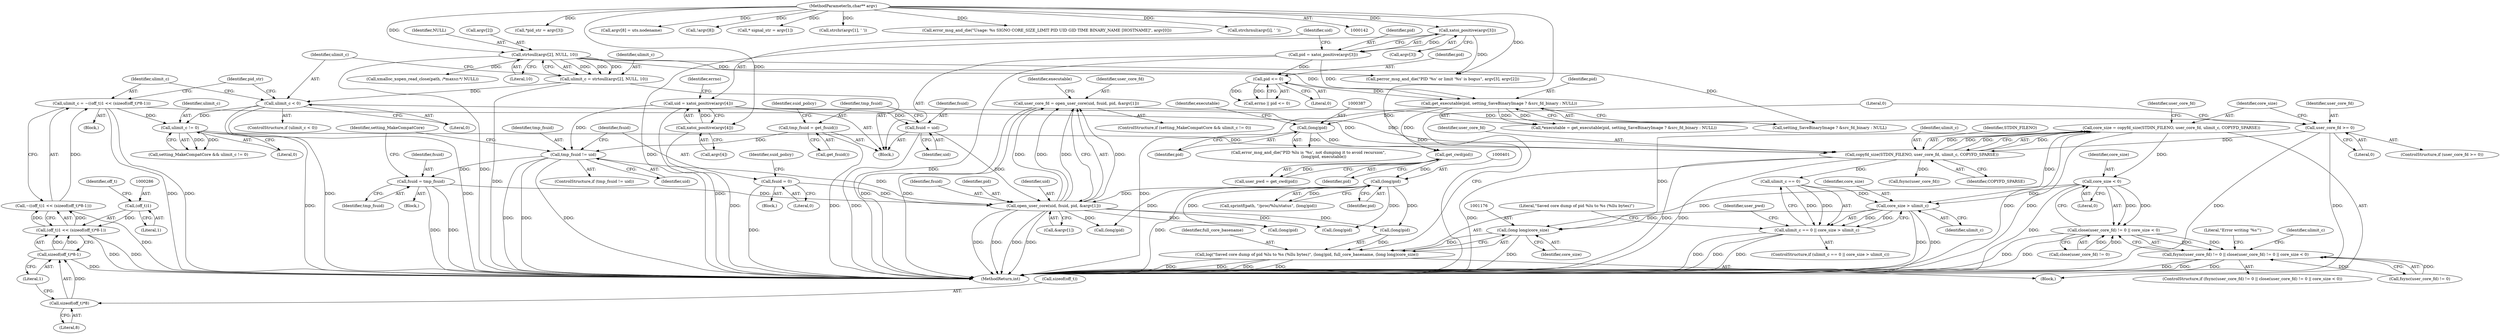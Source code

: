 digraph "0_abrt_17cb66b13997b0159b4253b3f5722db79f476d68@API" {
"1001123" [label="(Call,core_size = copyfd_size(STDIN_FILENO, user_core_fd, ulimit_c, COPYFD_SPARSE))"];
"1001125" [label="(Call,copyfd_size(STDIN_FILENO, user_core_fd, ulimit_c, COPYFD_SPARSE))"];
"1001118" [label="(Call,user_core_fd >= 0)"];
"1000442" [label="(Call,user_core_fd = open_user_core(uid, fsuid, pid, &argv[1]))"];
"1000444" [label="(Call,open_user_core(uid, fsuid, pid, &argv[1]))"];
"1000421" [label="(Call,tmp_fsuid != uid)"];
"1000413" [label="(Call,tmp_fsuid = get_fsuid())"];
"1000308" [label="(Call,uid = xatoi_positive(argv[4]))"];
"1000310" [label="(Call,xatoi_positive(argv[4]))"];
"1000144" [label="(MethodParameterIn,char** argv)"];
"1000433" [label="(Call,fsuid = tmp_fsuid)"];
"1000425" [label="(Call,fsuid = 0)"];
"1000409" [label="(Call,fsuid = uid)"];
"1000400" [label="(Call,(long)pid)"];
"1000392" [label="(Call,get_cwd(pid))"];
"1000386" [label="(Call,(long)pid)"];
"1000370" [label="(Call,get_executable(pid, setting_SaveBinaryImage ? &src_fd_binary : NULL))"];
"1000317" [label="(Call,pid <= 0)"];
"1000301" [label="(Call,pid = xatoi_positive(argv[3]))"];
"1000303" [label="(Call,xatoi_positive(argv[3]))"];
"1000270" [label="(Call,strtoull(argv[2], NULL, 10))"];
"1000281" [label="(Call,ulimit_c = ~((off_t)1 << (sizeof(off_t)*8-1)))"];
"1000283" [label="(Call,~((off_t)1 << (sizeof(off_t)*8-1)))"];
"1000284" [label="(Call,(off_t)1 << (sizeof(off_t)*8-1))"];
"1000285" [label="(Call,(off_t)1)"];
"1000288" [label="(Call,sizeof(off_t)*8-1)"];
"1000289" [label="(Call,sizeof(off_t)*8)"];
"1000439" [label="(Call,ulimit_c != 0)"];
"1000277" [label="(Call,ulimit_c < 0)"];
"1000268" [label="(Call,ulimit_c = strtoull(argv[2], NULL, 10))"];
"1001141" [label="(Call,core_size < 0)"];
"1001136" [label="(Call,close(user_core_fd) != 0 || core_size < 0)"];
"1001131" [label="(Call,fsync(user_core_fd) != 0 || close(user_core_fd) != 0 || core_size < 0)"];
"1001159" [label="(Call,core_size > ulimit_c)"];
"1001155" [label="(Call,ulimit_c == 0 || core_size > ulimit_c)"];
"1001175" [label="(Call,(long long)core_size)"];
"1001169" [label="(Call,log(\"Saved core dump of pid %lu to %s (%llu bytes)\", (long)pid, full_core_basename, (long long)core_size))"];
"1001159" [label="(Call,core_size > ulimit_c)"];
"1000274" [label="(Identifier,NULL)"];
"1000308" [label="(Call,uid = xatoi_positive(argv[4]))"];
"1001124" [label="(Identifier,core_size)"];
"1001142" [label="(Identifier,core_size)"];
"1000288" [label="(Call,sizeof(off_t)*8-1)"];
"1000371" [label="(Identifier,pid)"];
"1000295" [label="(Call,*pid_str = argv[3])"];
"1001125" [label="(Call,copyfd_size(STDIN_FILENO, user_core_fd, ulimit_c, COPYFD_SPARSE))"];
"1000402" [label="(Identifier,pid)"];
"1000590" [label="(Call,(long)pid)"];
"1000293" [label="(Literal,1)"];
"1000304" [label="(Call,argv[3])"];
"1001129" [label="(Identifier,COPYFD_SPARSE)"];
"1001170" [label="(Literal,\"Saved core dump of pid %lu to %s (%llu bytes)\")"];
"1001120" [label="(Literal,0)"];
"1001164" [label="(Identifier,user_pwd)"];
"1000415" [label="(Call,get_fsuid())"];
"1001174" [label="(Identifier,full_core_basename)"];
"1001131" [label="(Call,fsync(user_core_fd) != 0 || close(user_core_fd) != 0 || core_size < 0)"];
"1001169" [label="(Call,log(\"Saved core dump of pid %lu to %s (%llu bytes)\", (long)pid, full_core_basename, (long long)core_size))"];
"1000271" [label="(Call,argv[2])"];
"1000444" [label="(Call,open_user_core(uid, fsuid, pid, &argv[1]))"];
"1000436" [label="(ControlStructure,if (setting_MakeCompatCore && ulimit_c != 0))"];
"1001179" [label="(Literal,0)"];
"1000309" [label="(Identifier,uid)"];
"1000290" [label="(Call,sizeof(off_t))"];
"1000433" [label="(Call,fsuid = tmp_fsuid)"];
"1000285" [label="(Call,(off_t)1)"];
"1001130" [label="(ControlStructure,if (fsync(user_core_fd) != 0 || close(user_core_fd) != 0 || core_size < 0))"];
"1001180" [label="(MethodReturn,int)"];
"1000418" [label="(Identifier,suid_policy)"];
"1001141" [label="(Call,core_size < 0)"];
"1000437" [label="(Call,setting_MakeCompatCore && ulimit_c != 0)"];
"1000277" [label="(Call,ulimit_c < 0)"];
"1001118" [label="(Call,user_core_fd >= 0)"];
"1001175" [label="(Call,(long long)core_size)"];
"1000611" [label="(Call,(long)pid)"];
"1000454" [label="(Identifier,executable)"];
"1000302" [label="(Identifier,pid)"];
"1000405" [label="(Call,xmalloc_xopen_read_close(path, /*maxsz:*/ NULL))"];
"1000421" [label="(Call,tmp_fsuid != uid)"];
"1000435" [label="(Identifier,tmp_fsuid)"];
"1000144" [label="(MethodParameterIn,char** argv)"];
"1000275" [label="(Literal,10)"];
"1001137" [label="(Call,close(user_core_fd) != 0)"];
"1000354" [label="(Call,argv[8] = uts.nodename)"];
"1000413" [label="(Call,tmp_fsuid = get_fsuid())"];
"1000311" [label="(Call,argv[4])"];
"1000319" [label="(Literal,0)"];
"1000422" [label="(Identifier,tmp_fsuid)"];
"1001146" [label="(Literal,\"Error writing '%s'\")"];
"1000432" [label="(Block,)"];
"1000346" [label="(Call,!argv[8])"];
"1000434" [label="(Identifier,fsuid)"];
"1000389" [label="(Identifier,executable)"];
"1000459" [label="(Call,(long)pid)"];
"1000370" [label="(Call,get_executable(pid, setting_SaveBinaryImage ? &src_fd_binary : NULL))"];
"1001119" [label="(Identifier,user_core_fd)"];
"1000280" [label="(Block,)"];
"1001132" [label="(Call,fsync(user_core_fd) != 0)"];
"1001121" [label="(Block,)"];
"1000393" [label="(Identifier,pid)"];
"1000430" [label="(Identifier,suid_policy)"];
"1000386" [label="(Call,(long)pid)"];
"1001127" [label="(Identifier,user_core_fd)"];
"1000438" [label="(Identifier,setting_MakeCompatCore)"];
"1000448" [label="(Call,&argv[1])"];
"1000446" [label="(Identifier,fsuid)"];
"1000292" [label="(Literal,8)"];
"1000268" [label="(Call,ulimit_c = strtoull(argv[2], NULL, 10))"];
"1000439" [label="(Call,ulimit_c != 0)"];
"1000443" [label="(Identifier,user_core_fd)"];
"1000368" [label="(Call,*executable = get_executable(pid, setting_SaveBinaryImage ? &src_fd_binary : NULL))"];
"1000279" [label="(Literal,0)"];
"1000392" [label="(Call,get_cwd(pid))"];
"1000315" [label="(Call,errno || pid <= 0)"];
"1000425" [label="(Call,fsuid = 0)"];
"1001128" [label="(Identifier,ulimit_c)"];
"1000270" [label="(Call,strtoull(argv[2], NULL, 10))"];
"1000426" [label="(Identifier,fsuid)"];
"1001136" [label="(Call,close(user_core_fd) != 0 || core_size < 0)"];
"1000276" [label="(ControlStructure,if (ulimit_c < 0))"];
"1000411" [label="(Identifier,uid)"];
"1000257" [label="(Call,* signal_str = argv[1])"];
"1001134" [label="(Identifier,user_core_fd)"];
"1000400" [label="(Call,(long)pid)"];
"1001171" [label="(Call,(long)pid)"];
"1000310" [label="(Call,xatoi_positive(argv[4]))"];
"1001160" [label="(Identifier,core_size)"];
"1000317" [label="(Call,pid <= 0)"];
"1000442" [label="(Call,user_core_fd = open_user_core(uid, fsuid, pid, &argv[1]))"];
"1000177" [label="(Call,strchr(argv[1], ' '))"];
"1000423" [label="(Identifier,uid)"];
"1000316" [label="(Identifier,errno)"];
"1000397" [label="(Call,sprintf(path, \"/proc/%lu/status\", (long)pid))"];
"1000171" [label="(Call,error_msg_and_die(\"Usage: %s SIGNO CORE_SIZE_LIMIT PID UID GID TIME BINARY_NAME [HOSTNAME]\", argv[0]))"];
"1000296" [label="(Identifier,pid_str)"];
"1001133" [label="(Call,fsync(user_core_fd))"];
"1001161" [label="(Identifier,ulimit_c)"];
"1000420" [label="(ControlStructure,if (tmp_fsuid != uid))"];
"1001155" [label="(Call,ulimit_c == 0 || core_size > ulimit_c)"];
"1001177" [label="(Identifier,core_size)"];
"1000283" [label="(Call,~((off_t)1 << (sizeof(off_t)*8-1)))"];
"1001154" [label="(ControlStructure,if (ulimit_c == 0 || core_size > ulimit_c))"];
"1000410" [label="(Identifier,fsuid)"];
"1000145" [label="(Block,)"];
"1000291" [label="(Identifier,off_t)"];
"1000303" [label="(Call,xatoi_positive(argv[3]))"];
"1000278" [label="(Identifier,ulimit_c)"];
"1001156" [label="(Call,ulimit_c == 0)"];
"1000447" [label="(Identifier,pid)"];
"1001117" [label="(ControlStructure,if (user_core_fd >= 0))"];
"1000196" [label="(Call,strchrnul(argv[i], ' '))"];
"1000284" [label="(Call,(off_t)1 << (sizeof(off_t)*8-1))"];
"1000440" [label="(Identifier,ulimit_c)"];
"1000424" [label="(Block,)"];
"1000427" [label="(Literal,0)"];
"1000388" [label="(Identifier,pid)"];
"1000301" [label="(Call,pid = xatoi_positive(argv[3]))"];
"1000318" [label="(Identifier,pid)"];
"1000281" [label="(Call,ulimit_c = ~((off_t)1 << (sizeof(off_t)*8-1)))"];
"1000390" [label="(Call,user_pwd = get_cwd(pid))"];
"1000441" [label="(Literal,0)"];
"1001143" [label="(Literal,0)"];
"1000269" [label="(Identifier,ulimit_c)"];
"1000282" [label="(Identifier,ulimit_c)"];
"1000287" [label="(Literal,1)"];
"1000289" [label="(Call,sizeof(off_t)*8)"];
"1000445" [label="(Identifier,uid)"];
"1000372" [label="(Call,setting_SaveBinaryImage ? &src_fd_binary : NULL)"];
"1000414" [label="(Identifier,tmp_fsuid)"];
"1000321" [label="(Call,perror_msg_and_die(\"PID '%s' or limit '%s' is bogus\", argv[3], argv[2]))"];
"1000384" [label="(Call,error_msg_and_die(\"PID %lu is '%s', not dumping it to avoid recursion\",\n                        (long)pid, executable))"];
"1001123" [label="(Call,core_size = copyfd_size(STDIN_FILENO, user_core_fd, ulimit_c, COPYFD_SPARSE))"];
"1001157" [label="(Identifier,ulimit_c)"];
"1001126" [label="(Identifier,STDIN_FILENO)"];
"1000409" [label="(Call,fsuid = uid)"];
"1001123" -> "1001121"  [label="AST: "];
"1001123" -> "1001125"  [label="CFG: "];
"1001124" -> "1001123"  [label="AST: "];
"1001125" -> "1001123"  [label="AST: "];
"1001134" -> "1001123"  [label="CFG: "];
"1001123" -> "1001180"  [label="DDG: "];
"1001123" -> "1001180"  [label="DDG: "];
"1001125" -> "1001123"  [label="DDG: "];
"1001125" -> "1001123"  [label="DDG: "];
"1001125" -> "1001123"  [label="DDG: "];
"1001125" -> "1001123"  [label="DDG: "];
"1001123" -> "1001141"  [label="DDG: "];
"1001123" -> "1001159"  [label="DDG: "];
"1001123" -> "1001175"  [label="DDG: "];
"1001125" -> "1001129"  [label="CFG: "];
"1001126" -> "1001125"  [label="AST: "];
"1001127" -> "1001125"  [label="AST: "];
"1001128" -> "1001125"  [label="AST: "];
"1001129" -> "1001125"  [label="AST: "];
"1001125" -> "1001180"  [label="DDG: "];
"1001125" -> "1001180"  [label="DDG: "];
"1001125" -> "1001180"  [label="DDG: "];
"1001118" -> "1001125"  [label="DDG: "];
"1000281" -> "1001125"  [label="DDG: "];
"1000439" -> "1001125"  [label="DDG: "];
"1000277" -> "1001125"  [label="DDG: "];
"1001125" -> "1001133"  [label="DDG: "];
"1001125" -> "1001156"  [label="DDG: "];
"1001118" -> "1001117"  [label="AST: "];
"1001118" -> "1001120"  [label="CFG: "];
"1001119" -> "1001118"  [label="AST: "];
"1001120" -> "1001118"  [label="AST: "];
"1001124" -> "1001118"  [label="CFG: "];
"1001179" -> "1001118"  [label="CFG: "];
"1001118" -> "1001180"  [label="DDG: "];
"1001118" -> "1001180"  [label="DDG: "];
"1000442" -> "1001118"  [label="DDG: "];
"1000442" -> "1000436"  [label="AST: "];
"1000442" -> "1000444"  [label="CFG: "];
"1000443" -> "1000442"  [label="AST: "];
"1000444" -> "1000442"  [label="AST: "];
"1000454" -> "1000442"  [label="CFG: "];
"1000442" -> "1001180"  [label="DDG: "];
"1000442" -> "1001180"  [label="DDG: "];
"1000444" -> "1000442"  [label="DDG: "];
"1000444" -> "1000442"  [label="DDG: "];
"1000444" -> "1000442"  [label="DDG: "];
"1000444" -> "1000442"  [label="DDG: "];
"1000444" -> "1000448"  [label="CFG: "];
"1000445" -> "1000444"  [label="AST: "];
"1000446" -> "1000444"  [label="AST: "];
"1000447" -> "1000444"  [label="AST: "];
"1000448" -> "1000444"  [label="AST: "];
"1000444" -> "1001180"  [label="DDG: "];
"1000444" -> "1001180"  [label="DDG: "];
"1000444" -> "1001180"  [label="DDG: "];
"1000444" -> "1001180"  [label="DDG: "];
"1000421" -> "1000444"  [label="DDG: "];
"1000433" -> "1000444"  [label="DDG: "];
"1000425" -> "1000444"  [label="DDG: "];
"1000409" -> "1000444"  [label="DDG: "];
"1000400" -> "1000444"  [label="DDG: "];
"1000444" -> "1000459"  [label="DDG: "];
"1000444" -> "1000590"  [label="DDG: "];
"1000444" -> "1000611"  [label="DDG: "];
"1000444" -> "1001171"  [label="DDG: "];
"1000421" -> "1000420"  [label="AST: "];
"1000421" -> "1000423"  [label="CFG: "];
"1000422" -> "1000421"  [label="AST: "];
"1000423" -> "1000421"  [label="AST: "];
"1000426" -> "1000421"  [label="CFG: "];
"1000438" -> "1000421"  [label="CFG: "];
"1000421" -> "1001180"  [label="DDG: "];
"1000421" -> "1001180"  [label="DDG: "];
"1000421" -> "1001180"  [label="DDG: "];
"1000413" -> "1000421"  [label="DDG: "];
"1000308" -> "1000421"  [label="DDG: "];
"1000421" -> "1000433"  [label="DDG: "];
"1000413" -> "1000145"  [label="AST: "];
"1000413" -> "1000415"  [label="CFG: "];
"1000414" -> "1000413"  [label="AST: "];
"1000415" -> "1000413"  [label="AST: "];
"1000418" -> "1000413"  [label="CFG: "];
"1000413" -> "1001180"  [label="DDG: "];
"1000308" -> "1000145"  [label="AST: "];
"1000308" -> "1000310"  [label="CFG: "];
"1000309" -> "1000308"  [label="AST: "];
"1000310" -> "1000308"  [label="AST: "];
"1000316" -> "1000308"  [label="CFG: "];
"1000308" -> "1001180"  [label="DDG: "];
"1000310" -> "1000308"  [label="DDG: "];
"1000308" -> "1000409"  [label="DDG: "];
"1000310" -> "1000311"  [label="CFG: "];
"1000311" -> "1000310"  [label="AST: "];
"1000310" -> "1001180"  [label="DDG: "];
"1000144" -> "1000310"  [label="DDG: "];
"1000144" -> "1000142"  [label="AST: "];
"1000144" -> "1001180"  [label="DDG: "];
"1000144" -> "1000171"  [label="DDG: "];
"1000144" -> "1000177"  [label="DDG: "];
"1000144" -> "1000196"  [label="DDG: "];
"1000144" -> "1000257"  [label="DDG: "];
"1000144" -> "1000270"  [label="DDG: "];
"1000144" -> "1000295"  [label="DDG: "];
"1000144" -> "1000303"  [label="DDG: "];
"1000144" -> "1000321"  [label="DDG: "];
"1000144" -> "1000346"  [label="DDG: "];
"1000144" -> "1000354"  [label="DDG: "];
"1000433" -> "1000432"  [label="AST: "];
"1000433" -> "1000435"  [label="CFG: "];
"1000434" -> "1000433"  [label="AST: "];
"1000435" -> "1000433"  [label="AST: "];
"1000438" -> "1000433"  [label="CFG: "];
"1000433" -> "1001180"  [label="DDG: "];
"1000433" -> "1001180"  [label="DDG: "];
"1000425" -> "1000424"  [label="AST: "];
"1000425" -> "1000427"  [label="CFG: "];
"1000426" -> "1000425"  [label="AST: "];
"1000427" -> "1000425"  [label="AST: "];
"1000430" -> "1000425"  [label="CFG: "];
"1000425" -> "1001180"  [label="DDG: "];
"1000409" -> "1000145"  [label="AST: "];
"1000409" -> "1000411"  [label="CFG: "];
"1000410" -> "1000409"  [label="AST: "];
"1000411" -> "1000409"  [label="AST: "];
"1000414" -> "1000409"  [label="CFG: "];
"1000409" -> "1001180"  [label="DDG: "];
"1000400" -> "1000397"  [label="AST: "];
"1000400" -> "1000402"  [label="CFG: "];
"1000401" -> "1000400"  [label="AST: "];
"1000402" -> "1000400"  [label="AST: "];
"1000397" -> "1000400"  [label="CFG: "];
"1000400" -> "1001180"  [label="DDG: "];
"1000400" -> "1000397"  [label="DDG: "];
"1000392" -> "1000400"  [label="DDG: "];
"1000400" -> "1000459"  [label="DDG: "];
"1000400" -> "1000590"  [label="DDG: "];
"1000400" -> "1000611"  [label="DDG: "];
"1000400" -> "1001171"  [label="DDG: "];
"1000392" -> "1000390"  [label="AST: "];
"1000392" -> "1000393"  [label="CFG: "];
"1000393" -> "1000392"  [label="AST: "];
"1000390" -> "1000392"  [label="CFG: "];
"1000392" -> "1000390"  [label="DDG: "];
"1000386" -> "1000392"  [label="DDG: "];
"1000370" -> "1000392"  [label="DDG: "];
"1000386" -> "1000384"  [label="AST: "];
"1000386" -> "1000388"  [label="CFG: "];
"1000387" -> "1000386"  [label="AST: "];
"1000388" -> "1000386"  [label="AST: "];
"1000389" -> "1000386"  [label="CFG: "];
"1000386" -> "1000384"  [label="DDG: "];
"1000370" -> "1000386"  [label="DDG: "];
"1000370" -> "1000368"  [label="AST: "];
"1000370" -> "1000372"  [label="CFG: "];
"1000371" -> "1000370"  [label="AST: "];
"1000372" -> "1000370"  [label="AST: "];
"1000368" -> "1000370"  [label="CFG: "];
"1000370" -> "1001180"  [label="DDG: "];
"1000370" -> "1000368"  [label="DDG: "];
"1000370" -> "1000368"  [label="DDG: "];
"1000317" -> "1000370"  [label="DDG: "];
"1000301" -> "1000370"  [label="DDG: "];
"1000270" -> "1000370"  [label="DDG: "];
"1000317" -> "1000315"  [label="AST: "];
"1000317" -> "1000319"  [label="CFG: "];
"1000318" -> "1000317"  [label="AST: "];
"1000319" -> "1000317"  [label="AST: "];
"1000315" -> "1000317"  [label="CFG: "];
"1000317" -> "1000315"  [label="DDG: "];
"1000317" -> "1000315"  [label="DDG: "];
"1000301" -> "1000317"  [label="DDG: "];
"1000301" -> "1000145"  [label="AST: "];
"1000301" -> "1000303"  [label="CFG: "];
"1000302" -> "1000301"  [label="AST: "];
"1000303" -> "1000301"  [label="AST: "];
"1000309" -> "1000301"  [label="CFG: "];
"1000301" -> "1001180"  [label="DDG: "];
"1000303" -> "1000301"  [label="DDG: "];
"1000303" -> "1000304"  [label="CFG: "];
"1000304" -> "1000303"  [label="AST: "];
"1000303" -> "1001180"  [label="DDG: "];
"1000303" -> "1000321"  [label="DDG: "];
"1000270" -> "1000268"  [label="AST: "];
"1000270" -> "1000275"  [label="CFG: "];
"1000271" -> "1000270"  [label="AST: "];
"1000274" -> "1000270"  [label="AST: "];
"1000275" -> "1000270"  [label="AST: "];
"1000268" -> "1000270"  [label="CFG: "];
"1000270" -> "1001180"  [label="DDG: "];
"1000270" -> "1000268"  [label="DDG: "];
"1000270" -> "1000268"  [label="DDG: "];
"1000270" -> "1000268"  [label="DDG: "];
"1000270" -> "1000321"  [label="DDG: "];
"1000270" -> "1000372"  [label="DDG: "];
"1000270" -> "1000405"  [label="DDG: "];
"1000281" -> "1000280"  [label="AST: "];
"1000281" -> "1000283"  [label="CFG: "];
"1000282" -> "1000281"  [label="AST: "];
"1000283" -> "1000281"  [label="AST: "];
"1000296" -> "1000281"  [label="CFG: "];
"1000281" -> "1001180"  [label="DDG: "];
"1000281" -> "1001180"  [label="DDG: "];
"1000283" -> "1000281"  [label="DDG: "];
"1000281" -> "1000439"  [label="DDG: "];
"1000283" -> "1000284"  [label="CFG: "];
"1000284" -> "1000283"  [label="AST: "];
"1000283" -> "1001180"  [label="DDG: "];
"1000284" -> "1000283"  [label="DDG: "];
"1000284" -> "1000283"  [label="DDG: "];
"1000284" -> "1000288"  [label="CFG: "];
"1000285" -> "1000284"  [label="AST: "];
"1000288" -> "1000284"  [label="AST: "];
"1000284" -> "1001180"  [label="DDG: "];
"1000284" -> "1001180"  [label="DDG: "];
"1000285" -> "1000284"  [label="DDG: "];
"1000288" -> "1000284"  [label="DDG: "];
"1000288" -> "1000284"  [label="DDG: "];
"1000285" -> "1000287"  [label="CFG: "];
"1000286" -> "1000285"  [label="AST: "];
"1000287" -> "1000285"  [label="AST: "];
"1000291" -> "1000285"  [label="CFG: "];
"1000288" -> "1000293"  [label="CFG: "];
"1000289" -> "1000288"  [label="AST: "];
"1000293" -> "1000288"  [label="AST: "];
"1000288" -> "1001180"  [label="DDG: "];
"1000289" -> "1000288"  [label="DDG: "];
"1000289" -> "1000292"  [label="CFG: "];
"1000290" -> "1000289"  [label="AST: "];
"1000292" -> "1000289"  [label="AST: "];
"1000293" -> "1000289"  [label="CFG: "];
"1000439" -> "1000437"  [label="AST: "];
"1000439" -> "1000441"  [label="CFG: "];
"1000440" -> "1000439"  [label="AST: "];
"1000441" -> "1000439"  [label="AST: "];
"1000437" -> "1000439"  [label="CFG: "];
"1000439" -> "1001180"  [label="DDG: "];
"1000439" -> "1000437"  [label="DDG: "];
"1000439" -> "1000437"  [label="DDG: "];
"1000277" -> "1000439"  [label="DDG: "];
"1000277" -> "1000276"  [label="AST: "];
"1000277" -> "1000279"  [label="CFG: "];
"1000278" -> "1000277"  [label="AST: "];
"1000279" -> "1000277"  [label="AST: "];
"1000282" -> "1000277"  [label="CFG: "];
"1000296" -> "1000277"  [label="CFG: "];
"1000277" -> "1001180"  [label="DDG: "];
"1000277" -> "1001180"  [label="DDG: "];
"1000268" -> "1000277"  [label="DDG: "];
"1000268" -> "1000145"  [label="AST: "];
"1000269" -> "1000268"  [label="AST: "];
"1000278" -> "1000268"  [label="CFG: "];
"1000268" -> "1001180"  [label="DDG: "];
"1001141" -> "1001136"  [label="AST: "];
"1001141" -> "1001143"  [label="CFG: "];
"1001142" -> "1001141"  [label="AST: "];
"1001143" -> "1001141"  [label="AST: "];
"1001136" -> "1001141"  [label="CFG: "];
"1001141" -> "1001180"  [label="DDG: "];
"1001141" -> "1001136"  [label="DDG: "];
"1001141" -> "1001136"  [label="DDG: "];
"1001141" -> "1001159"  [label="DDG: "];
"1001141" -> "1001175"  [label="DDG: "];
"1001136" -> "1001131"  [label="AST: "];
"1001136" -> "1001137"  [label="CFG: "];
"1001137" -> "1001136"  [label="AST: "];
"1001131" -> "1001136"  [label="CFG: "];
"1001136" -> "1001180"  [label="DDG: "];
"1001136" -> "1001180"  [label="DDG: "];
"1001136" -> "1001131"  [label="DDG: "];
"1001136" -> "1001131"  [label="DDG: "];
"1001137" -> "1001136"  [label="DDG: "];
"1001137" -> "1001136"  [label="DDG: "];
"1001131" -> "1001130"  [label="AST: "];
"1001131" -> "1001132"  [label="CFG: "];
"1001132" -> "1001131"  [label="AST: "];
"1001146" -> "1001131"  [label="CFG: "];
"1001157" -> "1001131"  [label="CFG: "];
"1001131" -> "1001180"  [label="DDG: "];
"1001131" -> "1001180"  [label="DDG: "];
"1001131" -> "1001180"  [label="DDG: "];
"1001132" -> "1001131"  [label="DDG: "];
"1001132" -> "1001131"  [label="DDG: "];
"1001159" -> "1001155"  [label="AST: "];
"1001159" -> "1001161"  [label="CFG: "];
"1001160" -> "1001159"  [label="AST: "];
"1001161" -> "1001159"  [label="AST: "];
"1001155" -> "1001159"  [label="CFG: "];
"1001159" -> "1001180"  [label="DDG: "];
"1001159" -> "1001180"  [label="DDG: "];
"1001159" -> "1001155"  [label="DDG: "];
"1001159" -> "1001155"  [label="DDG: "];
"1001156" -> "1001159"  [label="DDG: "];
"1001159" -> "1001175"  [label="DDG: "];
"1001155" -> "1001154"  [label="AST: "];
"1001155" -> "1001156"  [label="CFG: "];
"1001156" -> "1001155"  [label="AST: "];
"1001164" -> "1001155"  [label="CFG: "];
"1001170" -> "1001155"  [label="CFG: "];
"1001155" -> "1001180"  [label="DDG: "];
"1001155" -> "1001180"  [label="DDG: "];
"1001155" -> "1001180"  [label="DDG: "];
"1001156" -> "1001155"  [label="DDG: "];
"1001156" -> "1001155"  [label="DDG: "];
"1001175" -> "1001169"  [label="AST: "];
"1001175" -> "1001177"  [label="CFG: "];
"1001176" -> "1001175"  [label="AST: "];
"1001177" -> "1001175"  [label="AST: "];
"1001169" -> "1001175"  [label="CFG: "];
"1001175" -> "1001180"  [label="DDG: "];
"1001175" -> "1001169"  [label="DDG: "];
"1001169" -> "1001121"  [label="AST: "];
"1001170" -> "1001169"  [label="AST: "];
"1001171" -> "1001169"  [label="AST: "];
"1001174" -> "1001169"  [label="AST: "];
"1001179" -> "1001169"  [label="CFG: "];
"1001169" -> "1001180"  [label="DDG: "];
"1001169" -> "1001180"  [label="DDG: "];
"1001169" -> "1001180"  [label="DDG: "];
"1001169" -> "1001180"  [label="DDG: "];
"1001171" -> "1001169"  [label="DDG: "];
}

